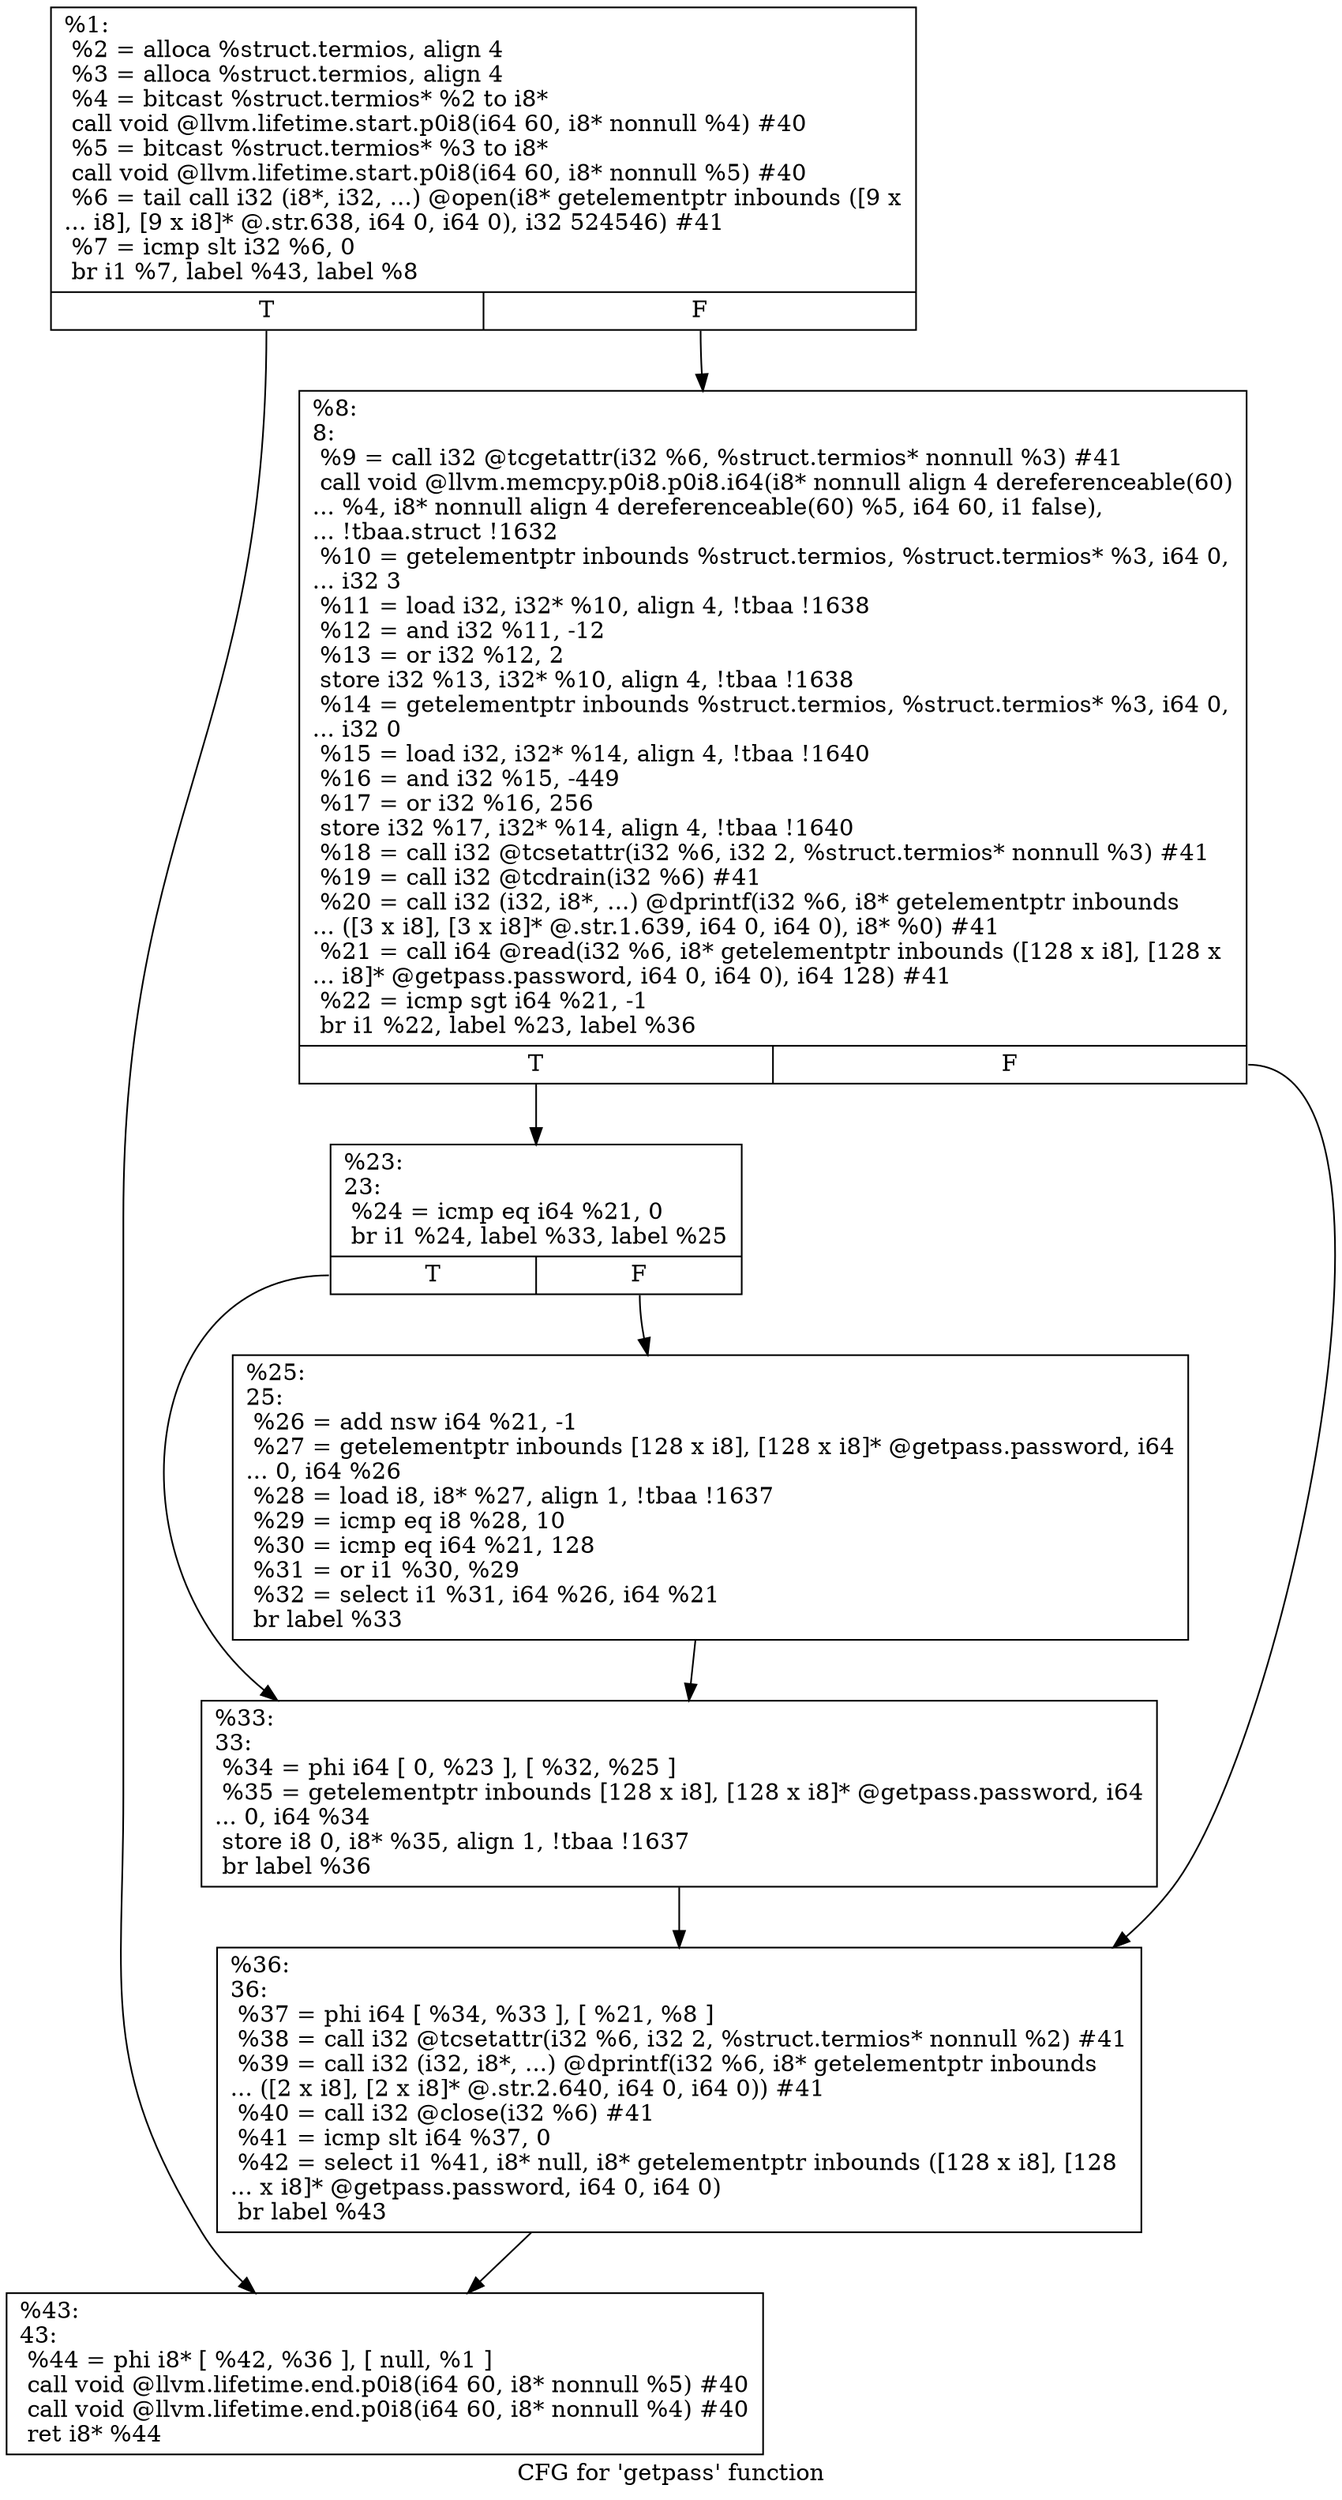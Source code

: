digraph "CFG for 'getpass' function" {
	label="CFG for 'getpass' function";

	Node0x1e848c0 [shape=record,label="{%1:\l  %2 = alloca %struct.termios, align 4\l  %3 = alloca %struct.termios, align 4\l  %4 = bitcast %struct.termios* %2 to i8*\l  call void @llvm.lifetime.start.p0i8(i64 60, i8* nonnull %4) #40\l  %5 = bitcast %struct.termios* %3 to i8*\l  call void @llvm.lifetime.start.p0i8(i64 60, i8* nonnull %5) #40\l  %6 = tail call i32 (i8*, i32, ...) @open(i8* getelementptr inbounds ([9 x\l... i8], [9 x i8]* @.str.638, i64 0, i64 0), i32 524546) #41\l  %7 = icmp slt i32 %6, 0\l  br i1 %7, label %43, label %8\l|{<s0>T|<s1>F}}"];
	Node0x1e848c0:s0 -> Node0x1e84b10;
	Node0x1e848c0:s1 -> Node0x1e84980;
	Node0x1e84980 [shape=record,label="{%8:\l8:                                                \l  %9 = call i32 @tcgetattr(i32 %6, %struct.termios* nonnull %3) #41\l  call void @llvm.memcpy.p0i8.p0i8.i64(i8* nonnull align 4 dereferenceable(60)\l... %4, i8* nonnull align 4 dereferenceable(60) %5, i64 60, i1 false),\l... !tbaa.struct !1632\l  %10 = getelementptr inbounds %struct.termios, %struct.termios* %3, i64 0,\l... i32 3\l  %11 = load i32, i32* %10, align 4, !tbaa !1638\l  %12 = and i32 %11, -12\l  %13 = or i32 %12, 2\l  store i32 %13, i32* %10, align 4, !tbaa !1638\l  %14 = getelementptr inbounds %struct.termios, %struct.termios* %3, i64 0,\l... i32 0\l  %15 = load i32, i32* %14, align 4, !tbaa !1640\l  %16 = and i32 %15, -449\l  %17 = or i32 %16, 256\l  store i32 %17, i32* %14, align 4, !tbaa !1640\l  %18 = call i32 @tcsetattr(i32 %6, i32 2, %struct.termios* nonnull %3) #41\l  %19 = call i32 @tcdrain(i32 %6) #41\l  %20 = call i32 (i32, i8*, ...) @dprintf(i32 %6, i8* getelementptr inbounds\l... ([3 x i8], [3 x i8]* @.str.1.639, i64 0, i64 0), i8* %0) #41\l  %21 = call i64 @read(i32 %6, i8* getelementptr inbounds ([128 x i8], [128 x\l... i8]* @getpass.password, i64 0, i64 0), i64 128) #41\l  %22 = icmp sgt i64 %21, -1\l  br i1 %22, label %23, label %36\l|{<s0>T|<s1>F}}"];
	Node0x1e84980:s0 -> Node0x1e849d0;
	Node0x1e84980:s1 -> Node0x1e84ac0;
	Node0x1e849d0 [shape=record,label="{%23:\l23:                                               \l  %24 = icmp eq i64 %21, 0\l  br i1 %24, label %33, label %25\l|{<s0>T|<s1>F}}"];
	Node0x1e849d0:s0 -> Node0x1e84a70;
	Node0x1e849d0:s1 -> Node0x1e84a20;
	Node0x1e84a20 [shape=record,label="{%25:\l25:                                               \l  %26 = add nsw i64 %21, -1\l  %27 = getelementptr inbounds [128 x i8], [128 x i8]* @getpass.password, i64\l... 0, i64 %26\l  %28 = load i8, i8* %27, align 1, !tbaa !1637\l  %29 = icmp eq i8 %28, 10\l  %30 = icmp eq i64 %21, 128\l  %31 = or i1 %30, %29\l  %32 = select i1 %31, i64 %26, i64 %21\l  br label %33\l}"];
	Node0x1e84a20 -> Node0x1e84a70;
	Node0x1e84a70 [shape=record,label="{%33:\l33:                                               \l  %34 = phi i64 [ 0, %23 ], [ %32, %25 ]\l  %35 = getelementptr inbounds [128 x i8], [128 x i8]* @getpass.password, i64\l... 0, i64 %34\l  store i8 0, i8* %35, align 1, !tbaa !1637\l  br label %36\l}"];
	Node0x1e84a70 -> Node0x1e84ac0;
	Node0x1e84ac0 [shape=record,label="{%36:\l36:                                               \l  %37 = phi i64 [ %34, %33 ], [ %21, %8 ]\l  %38 = call i32 @tcsetattr(i32 %6, i32 2, %struct.termios* nonnull %2) #41\l  %39 = call i32 (i32, i8*, ...) @dprintf(i32 %6, i8* getelementptr inbounds\l... ([2 x i8], [2 x i8]* @.str.2.640, i64 0, i64 0)) #41\l  %40 = call i32 @close(i32 %6) #41\l  %41 = icmp slt i64 %37, 0\l  %42 = select i1 %41, i8* null, i8* getelementptr inbounds ([128 x i8], [128\l... x i8]* @getpass.password, i64 0, i64 0)\l  br label %43\l}"];
	Node0x1e84ac0 -> Node0x1e84b10;
	Node0x1e84b10 [shape=record,label="{%43:\l43:                                               \l  %44 = phi i8* [ %42, %36 ], [ null, %1 ]\l  call void @llvm.lifetime.end.p0i8(i64 60, i8* nonnull %5) #40\l  call void @llvm.lifetime.end.p0i8(i64 60, i8* nonnull %4) #40\l  ret i8* %44\l}"];
}
